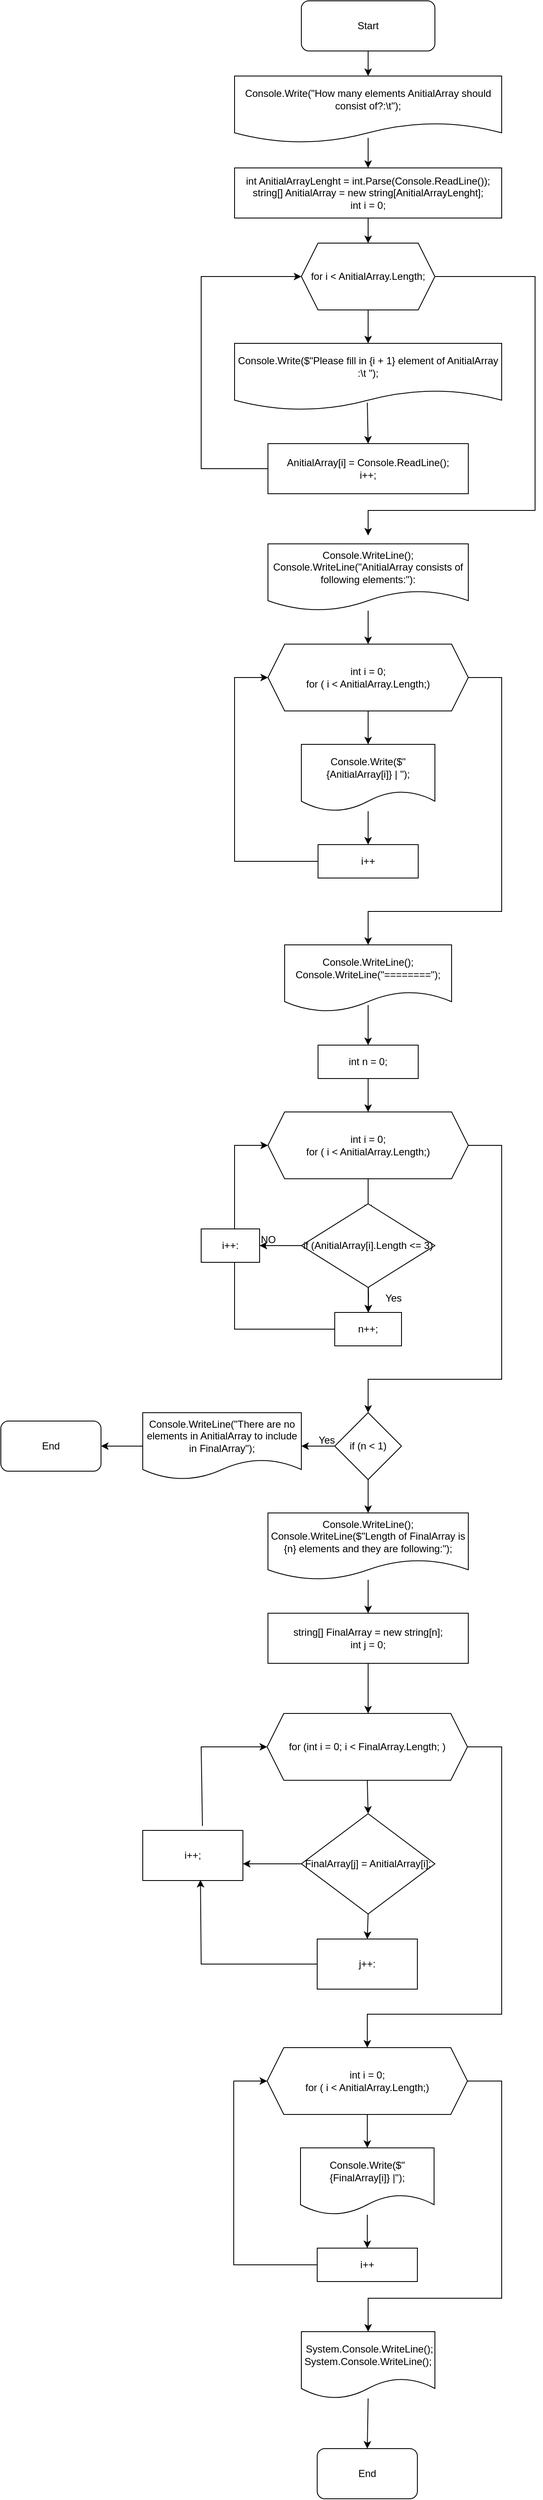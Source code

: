 <mxfile version="21.7.2" type="device">
  <diagram name="Page-1" id="8r4fMXOSR2Bxi0Z4lOqS">
    <mxGraphModel dx="1839" dy="1061" grid="1" gridSize="10" guides="1" tooltips="1" connect="1" arrows="1" fold="1" page="1" pageScale="1" pageWidth="850" pageHeight="1100" math="0" shadow="0">
      <root>
        <mxCell id="0" />
        <mxCell id="1" parent="0" />
        <mxCell id="-ReT07P_uxG84RTqIQM--1" value="Start" style="rounded=1;whiteSpace=wrap;html=1;" parent="1" vertex="1">
          <mxGeometry x="400" y="30" width="160" height="60" as="geometry" />
        </mxCell>
        <mxCell id="V94MXJL99yM79C6LurAm-3" value="" style="endArrow=classic;html=1;rounded=0;exitX=0.5;exitY=1;exitDx=0;exitDy=0;" edge="1" parent="1" source="-ReT07P_uxG84RTqIQM--1" target="V94MXJL99yM79C6LurAm-2">
          <mxGeometry width="50" height="50" relative="1" as="geometry">
            <mxPoint x="480" y="90" as="sourcePoint" />
            <mxPoint x="480" y="160" as="targetPoint" />
          </mxGeometry>
        </mxCell>
        <mxCell id="V94MXJL99yM79C6LurAm-2" value="Console.Write(&quot;How many elements AnitialArray should consist of?:\t&quot;);" style="shape=document;whiteSpace=wrap;html=1;boundedLbl=1;" vertex="1" parent="1">
          <mxGeometry x="320" y="120" width="320" height="80" as="geometry" />
        </mxCell>
        <mxCell id="V94MXJL99yM79C6LurAm-4" value="int AnitialArrayLenght = int.Parse(Console.ReadLine());&lt;br&gt;string[] AnitialArray = new string[AnitialArrayLenght];&lt;br&gt;int i = 0;" style="whiteSpace=wrap;html=1;" vertex="1" parent="1">
          <mxGeometry x="320" y="230" width="320" height="60" as="geometry" />
        </mxCell>
        <mxCell id="V94MXJL99yM79C6LurAm-9" value="" style="endArrow=classic;html=1;rounded=0;exitX=0.5;exitY=0.925;exitDx=0;exitDy=0;exitPerimeter=0;entryX=0.5;entryY=0;entryDx=0;entryDy=0;" edge="1" parent="1" source="V94MXJL99yM79C6LurAm-2" target="V94MXJL99yM79C6LurAm-4">
          <mxGeometry width="50" height="50" relative="1" as="geometry">
            <mxPoint x="400" y="320" as="sourcePoint" />
            <mxPoint x="450" y="270" as="targetPoint" />
          </mxGeometry>
        </mxCell>
        <mxCell id="V94MXJL99yM79C6LurAm-11" value="for&amp;nbsp;i &amp;lt; AnitialArray.Length;" style="shape=hexagon;perimeter=hexagonPerimeter2;whiteSpace=wrap;html=1;fixedSize=1;" vertex="1" parent="1">
          <mxGeometry x="400" y="320" width="160" height="80" as="geometry" />
        </mxCell>
        <mxCell id="V94MXJL99yM79C6LurAm-12" value="" style="endArrow=classic;html=1;rounded=0;exitX=0.5;exitY=1;exitDx=0;exitDy=0;entryX=0.5;entryY=0;entryDx=0;entryDy=0;" edge="1" parent="1" source="V94MXJL99yM79C6LurAm-4" target="V94MXJL99yM79C6LurAm-11">
          <mxGeometry width="50" height="50" relative="1" as="geometry">
            <mxPoint x="400" y="410" as="sourcePoint" />
            <mxPoint x="450" y="360" as="targetPoint" />
          </mxGeometry>
        </mxCell>
        <mxCell id="V94MXJL99yM79C6LurAm-13" value="Console.Write($&quot;Please fill in {i + 1} element of AnitialArray :\t &quot;);" style="shape=document;whiteSpace=wrap;html=1;boundedLbl=1;" vertex="1" parent="1">
          <mxGeometry x="320" y="440" width="320" height="80" as="geometry" />
        </mxCell>
        <mxCell id="V94MXJL99yM79C6LurAm-14" value="" style="endArrow=classic;html=1;rounded=0;exitX=0.5;exitY=1;exitDx=0;exitDy=0;entryX=0.5;entryY=0;entryDx=0;entryDy=0;" edge="1" parent="1" source="V94MXJL99yM79C6LurAm-11" target="V94MXJL99yM79C6LurAm-13">
          <mxGeometry width="50" height="50" relative="1" as="geometry">
            <mxPoint x="400" y="410" as="sourcePoint" />
            <mxPoint x="450" y="360" as="targetPoint" />
          </mxGeometry>
        </mxCell>
        <mxCell id="V94MXJL99yM79C6LurAm-15" value="AnitialArray[i] = Console.ReadLine();&lt;br&gt;i++;" style="rounded=0;whiteSpace=wrap;html=1;" vertex="1" parent="1">
          <mxGeometry x="360" y="560" width="240" height="60" as="geometry" />
        </mxCell>
        <mxCell id="V94MXJL99yM79C6LurAm-16" value="" style="endArrow=classic;html=1;rounded=0;exitX=0.497;exitY=0.888;exitDx=0;exitDy=0;exitPerimeter=0;entryX=0.5;entryY=0;entryDx=0;entryDy=0;" edge="1" parent="1" source="V94MXJL99yM79C6LurAm-13" target="V94MXJL99yM79C6LurAm-15">
          <mxGeometry width="50" height="50" relative="1" as="geometry">
            <mxPoint x="400" y="410" as="sourcePoint" />
            <mxPoint x="450" y="360" as="targetPoint" />
          </mxGeometry>
        </mxCell>
        <mxCell id="V94MXJL99yM79C6LurAm-17" value="" style="endArrow=classic;html=1;rounded=0;exitX=0;exitY=0.5;exitDx=0;exitDy=0;" edge="1" parent="1" source="V94MXJL99yM79C6LurAm-15">
          <mxGeometry width="50" height="50" relative="1" as="geometry">
            <mxPoint x="400" y="410" as="sourcePoint" />
            <mxPoint x="400" y="360" as="targetPoint" />
            <Array as="points">
              <mxPoint x="280" y="590" />
              <mxPoint x="280" y="360" />
            </Array>
          </mxGeometry>
        </mxCell>
        <mxCell id="V94MXJL99yM79C6LurAm-18" value="" style="endArrow=classic;html=1;rounded=0;exitX=1;exitY=0.5;exitDx=0;exitDy=0;" edge="1" parent="1" source="V94MXJL99yM79C6LurAm-11">
          <mxGeometry width="50" height="50" relative="1" as="geometry">
            <mxPoint x="590" y="370" as="sourcePoint" />
            <mxPoint x="480" y="670" as="targetPoint" />
            <Array as="points">
              <mxPoint x="680" y="360" />
              <mxPoint x="680" y="640" />
              <mxPoint x="480" y="640" />
            </Array>
          </mxGeometry>
        </mxCell>
        <mxCell id="V94MXJL99yM79C6LurAm-20" value="Console.WriteLine();&lt;br&gt;    Console.WriteLine(&quot;AnitialArray consists of following elements:&quot;):" style="shape=document;whiteSpace=wrap;html=1;boundedLbl=1;" vertex="1" parent="1">
          <mxGeometry x="360" y="680" width="240" height="80" as="geometry" />
        </mxCell>
        <mxCell id="V94MXJL99yM79C6LurAm-21" value="int n = 0;" style="rounded=0;whiteSpace=wrap;html=1;" vertex="1" parent="1">
          <mxGeometry x="420" y="1280" width="120" height="40" as="geometry" />
        </mxCell>
        <mxCell id="V94MXJL99yM79C6LurAm-22" value="" style="endArrow=classic;html=1;rounded=0;entryX=0.5;entryY=0;entryDx=0;entryDy=0;" edge="1" parent="1" target="V94MXJL99yM79C6LurAm-23">
          <mxGeometry width="50" height="50" relative="1" as="geometry">
            <mxPoint x="480" y="760" as="sourcePoint" />
            <mxPoint x="640" y="690" as="targetPoint" />
          </mxGeometry>
        </mxCell>
        <mxCell id="V94MXJL99yM79C6LurAm-23" value="int i = 0;&lt;br&gt;for ( i &amp;lt; AnitialArray.Length;)" style="shape=hexagon;perimeter=hexagonPerimeter2;whiteSpace=wrap;html=1;fixedSize=1;" vertex="1" parent="1">
          <mxGeometry x="360" y="800" width="240" height="80" as="geometry" />
        </mxCell>
        <mxCell id="V94MXJL99yM79C6LurAm-30" value="" style="edgeStyle=orthogonalEdgeStyle;rounded=0;orthogonalLoop=1;jettySize=auto;html=1;" edge="1" parent="1" source="V94MXJL99yM79C6LurAm-24" target="V94MXJL99yM79C6LurAm-26">
          <mxGeometry relative="1" as="geometry" />
        </mxCell>
        <mxCell id="V94MXJL99yM79C6LurAm-24" value="Console.Write($&quot;{AnitialArray[i]} | &quot;);" style="shape=document;whiteSpace=wrap;html=1;boundedLbl=1;" vertex="1" parent="1">
          <mxGeometry x="400" y="920" width="160" height="80" as="geometry" />
        </mxCell>
        <mxCell id="V94MXJL99yM79C6LurAm-25" value="" style="endArrow=classic;html=1;rounded=0;exitX=0.5;exitY=1;exitDx=0;exitDy=0;entryX=0.5;entryY=0;entryDx=0;entryDy=0;" edge="1" parent="1" source="V94MXJL99yM79C6LurAm-23" target="V94MXJL99yM79C6LurAm-24">
          <mxGeometry width="50" height="50" relative="1" as="geometry">
            <mxPoint x="590" y="860" as="sourcePoint" />
            <mxPoint x="640" y="810" as="targetPoint" />
          </mxGeometry>
        </mxCell>
        <mxCell id="V94MXJL99yM79C6LurAm-26" value="i++" style="rounded=0;whiteSpace=wrap;html=1;" vertex="1" parent="1">
          <mxGeometry x="420" y="1040" width="120" height="40" as="geometry" />
        </mxCell>
        <mxCell id="V94MXJL99yM79C6LurAm-31" value="" style="endArrow=classic;html=1;rounded=0;exitX=0;exitY=0.5;exitDx=0;exitDy=0;entryX=0;entryY=0.5;entryDx=0;entryDy=0;" edge="1" parent="1" source="V94MXJL99yM79C6LurAm-26" target="V94MXJL99yM79C6LurAm-23">
          <mxGeometry width="50" height="50" relative="1" as="geometry">
            <mxPoint x="590" y="990" as="sourcePoint" />
            <mxPoint x="320" y="840" as="targetPoint" />
            <Array as="points">
              <mxPoint x="320" y="1060" />
              <mxPoint x="320" y="840" />
            </Array>
          </mxGeometry>
        </mxCell>
        <mxCell id="V94MXJL99yM79C6LurAm-32" value="Console.WriteLine();&lt;br/&gt;    Console.WriteLine(&quot;========&quot;);" style="shape=document;whiteSpace=wrap;html=1;boundedLbl=1;" vertex="1" parent="1">
          <mxGeometry x="380" y="1160" width="200" height="80" as="geometry" />
        </mxCell>
        <mxCell id="V94MXJL99yM79C6LurAm-33" value="" style="endArrow=classic;html=1;rounded=0;exitX=1;exitY=0.5;exitDx=0;exitDy=0;entryX=0.5;entryY=0;entryDx=0;entryDy=0;" edge="1" parent="1" source="V94MXJL99yM79C6LurAm-23" target="V94MXJL99yM79C6LurAm-32">
          <mxGeometry width="50" height="50" relative="1" as="geometry">
            <mxPoint x="590" y="1110" as="sourcePoint" />
            <mxPoint x="640" y="1060" as="targetPoint" />
            <Array as="points">
              <mxPoint x="640" y="840" />
              <mxPoint x="640" y="1120" />
              <mxPoint x="480" y="1120" />
            </Array>
          </mxGeometry>
        </mxCell>
        <mxCell id="V94MXJL99yM79C6LurAm-34" value="" style="endArrow=classic;html=1;rounded=0;exitX=0.5;exitY=0.9;exitDx=0;exitDy=0;exitPerimeter=0;entryX=0.5;entryY=0;entryDx=0;entryDy=0;" edge="1" parent="1" source="V94MXJL99yM79C6LurAm-32" target="V94MXJL99yM79C6LurAm-21">
          <mxGeometry width="50" height="50" relative="1" as="geometry">
            <mxPoint x="590" y="1240" as="sourcePoint" />
            <mxPoint x="640" y="1190" as="targetPoint" />
          </mxGeometry>
        </mxCell>
        <mxCell id="V94MXJL99yM79C6LurAm-36" value="int i = 0;&lt;br&gt;for ( i &amp;lt; AnitialArray.Length;)" style="shape=hexagon;perimeter=hexagonPerimeter2;whiteSpace=wrap;html=1;fixedSize=1;" vertex="1" parent="1">
          <mxGeometry x="360" y="1360" width="240" height="80" as="geometry" />
        </mxCell>
        <mxCell id="V94MXJL99yM79C6LurAm-37" value="" style="edgeStyle=orthogonalEdgeStyle;rounded=0;orthogonalLoop=1;jettySize=auto;html=1;" edge="1" parent="1">
          <mxGeometry relative="1" as="geometry">
            <mxPoint x="480" y="1600" as="targetPoint" />
            <mxPoint x="480" y="1560" as="sourcePoint" />
          </mxGeometry>
        </mxCell>
        <mxCell id="V94MXJL99yM79C6LurAm-39" value="" style="endArrow=classic;html=1;rounded=0;exitX=0.5;exitY=1;exitDx=0;exitDy=0;entryX=0.5;entryY=0;entryDx=0;entryDy=0;" edge="1" parent="1" source="V94MXJL99yM79C6LurAm-36">
          <mxGeometry width="50" height="50" relative="1" as="geometry">
            <mxPoint x="590" y="1420" as="sourcePoint" />
            <mxPoint x="480" y="1480" as="targetPoint" />
          </mxGeometry>
        </mxCell>
        <mxCell id="V94MXJL99yM79C6LurAm-40" value="" style="endArrow=classic;html=1;rounded=0;exitX=0;exitY=0.5;exitDx=0;exitDy=0;entryX=0;entryY=0.5;entryDx=0;entryDy=0;" edge="1" parent="1" target="V94MXJL99yM79C6LurAm-36" source="V94MXJL99yM79C6LurAm-46">
          <mxGeometry width="50" height="50" relative="1" as="geometry">
            <mxPoint x="420" y="1620" as="sourcePoint" />
            <mxPoint x="320" y="1400" as="targetPoint" />
            <Array as="points">
              <mxPoint x="320" y="1620" />
              <mxPoint x="320" y="1400" />
            </Array>
          </mxGeometry>
        </mxCell>
        <mxCell id="V94MXJL99yM79C6LurAm-44" style="edgeStyle=orthogonalEdgeStyle;rounded=0;orthogonalLoop=1;jettySize=auto;html=1;exitX=0.5;exitY=1;exitDx=0;exitDy=0;" edge="1" parent="1" source="V94MXJL99yM79C6LurAm-43">
          <mxGeometry relative="1" as="geometry">
            <mxPoint x="480.353" y="1600" as="targetPoint" />
          </mxGeometry>
        </mxCell>
        <mxCell id="V94MXJL99yM79C6LurAm-43" value="if (AnitialArray[i].Length &amp;lt;= 3)" style="rhombus;whiteSpace=wrap;html=1;" vertex="1" parent="1">
          <mxGeometry x="400" y="1470" width="160" height="100" as="geometry" />
        </mxCell>
        <mxCell id="V94MXJL99yM79C6LurAm-46" value="n++;&lt;br&gt;" style="rounded=0;whiteSpace=wrap;html=1;" vertex="1" parent="1">
          <mxGeometry x="440" y="1600" width="80" height="40" as="geometry" />
        </mxCell>
        <mxCell id="V94MXJL99yM79C6LurAm-48" value="NO" style="text;html=1;align=center;verticalAlign=middle;resizable=0;points=[];autosize=1;strokeColor=none;fillColor=none;" vertex="1" parent="1">
          <mxGeometry x="340" y="1498" width="40" height="30" as="geometry" />
        </mxCell>
        <mxCell id="V94MXJL99yM79C6LurAm-49" value="Yes" style="text;html=1;align=center;verticalAlign=middle;resizable=0;points=[];autosize=1;strokeColor=none;fillColor=none;" vertex="1" parent="1">
          <mxGeometry x="490" y="1568" width="40" height="30" as="geometry" />
        </mxCell>
        <mxCell id="V94MXJL99yM79C6LurAm-50" value="" style="endArrow=classic;html=1;rounded=0;exitX=0;exitY=0.5;exitDx=0;exitDy=0;" edge="1" parent="1" source="V94MXJL99yM79C6LurAm-66">
          <mxGeometry width="50" height="50" relative="1" as="geometry">
            <mxPoint x="550" y="1430" as="sourcePoint" />
            <mxPoint x="320" y="1520" as="targetPoint" />
          </mxGeometry>
        </mxCell>
        <mxCell id="V94MXJL99yM79C6LurAm-51" value="" style="endArrow=classic;html=1;rounded=0;exitX=0.5;exitY=1;exitDx=0;exitDy=0;entryX=0.5;entryY=0;entryDx=0;entryDy=0;" edge="1" parent="1" source="V94MXJL99yM79C6LurAm-21" target="V94MXJL99yM79C6LurAm-36">
          <mxGeometry width="50" height="50" relative="1" as="geometry">
            <mxPoint x="550" y="1430" as="sourcePoint" />
            <mxPoint x="600" y="1380" as="targetPoint" />
          </mxGeometry>
        </mxCell>
        <mxCell id="V94MXJL99yM79C6LurAm-52" value="if (n &amp;lt; 1)" style="rhombus;whiteSpace=wrap;html=1;" vertex="1" parent="1">
          <mxGeometry x="440" y="1720" width="80" height="80" as="geometry" />
        </mxCell>
        <mxCell id="V94MXJL99yM79C6LurAm-54" value="" style="endArrow=classic;html=1;rounded=0;entryX=0.5;entryY=0;entryDx=0;entryDy=0;" edge="1" parent="1" target="V94MXJL99yM79C6LurAm-52">
          <mxGeometry width="50" height="50" relative="1" as="geometry">
            <mxPoint x="600" y="1400" as="sourcePoint" />
            <mxPoint x="650" y="1350" as="targetPoint" />
            <Array as="points">
              <mxPoint x="640" y="1400" />
              <mxPoint x="640" y="1680" />
              <mxPoint x="480" y="1680" />
            </Array>
          </mxGeometry>
        </mxCell>
        <mxCell id="V94MXJL99yM79C6LurAm-56" value="" style="endArrow=classic;html=1;rounded=0;exitX=0;exitY=0.5;exitDx=0;exitDy=0;" edge="1" parent="1" source="V94MXJL99yM79C6LurAm-52">
          <mxGeometry width="50" height="50" relative="1" as="geometry">
            <mxPoint x="550" y="1720" as="sourcePoint" />
            <mxPoint x="400" y="1760" as="targetPoint" />
          </mxGeometry>
        </mxCell>
        <mxCell id="V94MXJL99yM79C6LurAm-57" value="Console.WriteLine(&quot;There are no elements in AnitialArray to include in FinalArray&quot;);" style="shape=document;whiteSpace=wrap;html=1;boundedLbl=1;" vertex="1" parent="1">
          <mxGeometry x="210" y="1720" width="190" height="80" as="geometry" />
        </mxCell>
        <mxCell id="V94MXJL99yM79C6LurAm-58" value="Yes" style="text;html=1;align=center;verticalAlign=middle;resizable=0;points=[];autosize=1;strokeColor=none;fillColor=none;" vertex="1" parent="1">
          <mxGeometry x="410" y="1738" width="40" height="30" as="geometry" />
        </mxCell>
        <mxCell id="V94MXJL99yM79C6LurAm-59" value="" style="endArrow=classic;html=1;rounded=0;exitX=0;exitY=0.5;exitDx=0;exitDy=0;" edge="1" parent="1" source="V94MXJL99yM79C6LurAm-57">
          <mxGeometry width="50" height="50" relative="1" as="geometry">
            <mxPoint x="550" y="1720" as="sourcePoint" />
            <mxPoint x="160" y="1760" as="targetPoint" />
          </mxGeometry>
        </mxCell>
        <mxCell id="V94MXJL99yM79C6LurAm-60" value="End" style="rounded=1;whiteSpace=wrap;html=1;" vertex="1" parent="1">
          <mxGeometry x="40" y="1730" width="120" height="60" as="geometry" />
        </mxCell>
        <mxCell id="V94MXJL99yM79C6LurAm-61" value="Console.WriteLine();&lt;br/&gt;        Console.WriteLine($&quot;Length of FinalArray is {n} elements and they are following:&quot;);" style="shape=document;whiteSpace=wrap;html=1;boundedLbl=1;" vertex="1" parent="1">
          <mxGeometry x="360" y="1840" width="240" height="80" as="geometry" />
        </mxCell>
        <mxCell id="V94MXJL99yM79C6LurAm-62" value="" style="endArrow=classic;html=1;rounded=0;exitX=0.5;exitY=1;exitDx=0;exitDy=0;entryX=0.5;entryY=0;entryDx=0;entryDy=0;" edge="1" parent="1" source="V94MXJL99yM79C6LurAm-52" target="V94MXJL99yM79C6LurAm-61">
          <mxGeometry width="50" height="50" relative="1" as="geometry">
            <mxPoint x="550" y="1600" as="sourcePoint" />
            <mxPoint x="600" y="1550" as="targetPoint" />
          </mxGeometry>
        </mxCell>
        <mxCell id="V94MXJL99yM79C6LurAm-63" value="" style="endArrow=classic;html=1;rounded=0;" edge="1" parent="1" source="V94MXJL99yM79C6LurAm-61" target="V94MXJL99yM79C6LurAm-64">
          <mxGeometry width="50" height="50" relative="1" as="geometry">
            <mxPoint x="550" y="1740" as="sourcePoint" />
            <mxPoint x="600" y="1690" as="targetPoint" />
          </mxGeometry>
        </mxCell>
        <mxCell id="V94MXJL99yM79C6LurAm-64" value="string[] FinalArray = new string[n];&lt;br&gt;int j = 0;" style="rounded=0;whiteSpace=wrap;html=1;" vertex="1" parent="1">
          <mxGeometry x="360" y="1960" width="240" height="60" as="geometry" />
        </mxCell>
        <mxCell id="V94MXJL99yM79C6LurAm-67" value="" style="endArrow=classic;html=1;rounded=0;exitX=0.5;exitY=1;exitDx=0;exitDy=0;" edge="1" parent="1" source="V94MXJL99yM79C6LurAm-64">
          <mxGeometry width="50" height="50" relative="1" as="geometry">
            <mxPoint x="560" y="2180" as="sourcePoint" />
            <mxPoint x="480" y="2080" as="targetPoint" />
          </mxGeometry>
        </mxCell>
        <mxCell id="V94MXJL99yM79C6LurAm-68" value="for (int i = 0; i &amp;lt; FinalArray.Length; )" style="shape=hexagon;perimeter=hexagonPerimeter2;whiteSpace=wrap;html=1;fixedSize=1;" vertex="1" parent="1">
          <mxGeometry x="359" y="2080" width="240" height="80" as="geometry" />
        </mxCell>
        <mxCell id="V94MXJL99yM79C6LurAm-70" value="i++;" style="rounded=0;whiteSpace=wrap;html=1;" vertex="1" parent="1">
          <mxGeometry x="210" y="2220" width="120" height="60" as="geometry" />
        </mxCell>
        <mxCell id="V94MXJL99yM79C6LurAm-71" value="FinalArray[j] = AnitialArray[i];" style="rhombus;whiteSpace=wrap;html=1;" vertex="1" parent="1">
          <mxGeometry x="400" y="2200" width="160" height="120" as="geometry" />
        </mxCell>
        <mxCell id="V94MXJL99yM79C6LurAm-72" value="j++:" style="rounded=0;whiteSpace=wrap;html=1;" vertex="1" parent="1">
          <mxGeometry x="419" y="2350" width="120" height="60" as="geometry" />
        </mxCell>
        <mxCell id="V94MXJL99yM79C6LurAm-73" value="" style="endArrow=classic;html=1;rounded=0;exitX=0.5;exitY=1;exitDx=0;exitDy=0;entryX=0.5;entryY=0;entryDx=0;entryDy=0;" edge="1" parent="1" source="V94MXJL99yM79C6LurAm-68" target="V94MXJL99yM79C6LurAm-71">
          <mxGeometry width="50" height="50" relative="1" as="geometry">
            <mxPoint x="560" y="2320" as="sourcePoint" />
            <mxPoint x="610" y="2270" as="targetPoint" />
          </mxGeometry>
        </mxCell>
        <mxCell id="V94MXJL99yM79C6LurAm-74" value="" style="endArrow=classic;html=1;rounded=0;exitX=0.5;exitY=1;exitDx=0;exitDy=0;entryX=0.5;entryY=0;entryDx=0;entryDy=0;" edge="1" parent="1" source="V94MXJL99yM79C6LurAm-71" target="V94MXJL99yM79C6LurAm-72">
          <mxGeometry width="50" height="50" relative="1" as="geometry">
            <mxPoint x="560" y="2320" as="sourcePoint" />
            <mxPoint x="610" y="2270" as="targetPoint" />
          </mxGeometry>
        </mxCell>
        <mxCell id="V94MXJL99yM79C6LurAm-75" value="" style="endArrow=classic;html=1;rounded=0;exitX=0;exitY=0.5;exitDx=0;exitDy=0;entryX=0.576;entryY=0.988;entryDx=0;entryDy=0;entryPerimeter=0;" edge="1" parent="1" source="V94MXJL99yM79C6LurAm-72" target="V94MXJL99yM79C6LurAm-70">
          <mxGeometry width="50" height="50" relative="1" as="geometry">
            <mxPoint x="560" y="2320" as="sourcePoint" />
            <mxPoint x="610" y="2270" as="targetPoint" />
            <Array as="points">
              <mxPoint x="280" y="2380" />
            </Array>
          </mxGeometry>
        </mxCell>
        <mxCell id="V94MXJL99yM79C6LurAm-76" value="" style="endArrow=classic;html=1;rounded=0;exitX=0;exitY=0.5;exitDx=0;exitDy=0;" edge="1" parent="1" source="V94MXJL99yM79C6LurAm-71">
          <mxGeometry width="50" height="50" relative="1" as="geometry">
            <mxPoint x="560" y="2320" as="sourcePoint" />
            <mxPoint x="330" y="2260" as="targetPoint" />
          </mxGeometry>
        </mxCell>
        <mxCell id="V94MXJL99yM79C6LurAm-77" value="int i = 0;&lt;br&gt;for ( i &amp;lt; AnitialArray.Length;)" style="shape=hexagon;perimeter=hexagonPerimeter2;whiteSpace=wrap;html=1;fixedSize=1;" vertex="1" parent="1">
          <mxGeometry x="359" y="2480" width="240" height="80" as="geometry" />
        </mxCell>
        <mxCell id="V94MXJL99yM79C6LurAm-78" value="" style="edgeStyle=orthogonalEdgeStyle;rounded=0;orthogonalLoop=1;jettySize=auto;html=1;" edge="1" parent="1" source="V94MXJL99yM79C6LurAm-79" target="V94MXJL99yM79C6LurAm-81">
          <mxGeometry relative="1" as="geometry" />
        </mxCell>
        <mxCell id="V94MXJL99yM79C6LurAm-79" value="Console.Write($&quot; {FinalArray[i]} |&quot;);" style="shape=document;whiteSpace=wrap;html=1;boundedLbl=1;" vertex="1" parent="1">
          <mxGeometry x="399" y="2600" width="160" height="80" as="geometry" />
        </mxCell>
        <mxCell id="V94MXJL99yM79C6LurAm-80" value="" style="endArrow=classic;html=1;rounded=0;exitX=0.5;exitY=1;exitDx=0;exitDy=0;entryX=0.5;entryY=0;entryDx=0;entryDy=0;" edge="1" parent="1" source="V94MXJL99yM79C6LurAm-77" target="V94MXJL99yM79C6LurAm-79">
          <mxGeometry width="50" height="50" relative="1" as="geometry">
            <mxPoint x="589" y="2540" as="sourcePoint" />
            <mxPoint x="639" y="2490" as="targetPoint" />
          </mxGeometry>
        </mxCell>
        <mxCell id="V94MXJL99yM79C6LurAm-81" value="i++" style="rounded=0;whiteSpace=wrap;html=1;" vertex="1" parent="1">
          <mxGeometry x="419" y="2720" width="120" height="40" as="geometry" />
        </mxCell>
        <mxCell id="V94MXJL99yM79C6LurAm-82" value="" style="endArrow=classic;html=1;rounded=0;exitX=0;exitY=0.5;exitDx=0;exitDy=0;entryX=0;entryY=0.5;entryDx=0;entryDy=0;" edge="1" parent="1" source="V94MXJL99yM79C6LurAm-81" target="V94MXJL99yM79C6LurAm-77">
          <mxGeometry width="50" height="50" relative="1" as="geometry">
            <mxPoint x="589" y="2670" as="sourcePoint" />
            <mxPoint x="319" y="2520" as="targetPoint" />
            <Array as="points">
              <mxPoint x="319" y="2740" />
              <mxPoint x="319" y="2520" />
            </Array>
          </mxGeometry>
        </mxCell>
        <mxCell id="V94MXJL99yM79C6LurAm-83" value="&amp;nbsp;System.Console.WriteLine();&lt;br/&gt;        System.Console.WriteLine();" style="shape=document;whiteSpace=wrap;html=1;boundedLbl=1;" vertex="1" parent="1">
          <mxGeometry x="400" y="2820" width="160" height="80" as="geometry" />
        </mxCell>
        <mxCell id="V94MXJL99yM79C6LurAm-84" value="" style="endArrow=classic;html=1;rounded=0;entryX=0;entryY=0.5;entryDx=0;entryDy=0;exitX=0.596;exitY=-0.09;exitDx=0;exitDy=0;exitPerimeter=0;" edge="1" parent="1" source="V94MXJL99yM79C6LurAm-70" target="V94MXJL99yM79C6LurAm-68">
          <mxGeometry width="50" height="50" relative="1" as="geometry">
            <mxPoint x="560" y="2470" as="sourcePoint" />
            <mxPoint x="610" y="2420" as="targetPoint" />
            <Array as="points">
              <mxPoint x="280" y="2120" />
            </Array>
          </mxGeometry>
        </mxCell>
        <mxCell id="V94MXJL99yM79C6LurAm-85" value="" style="endArrow=classic;html=1;rounded=0;exitX=1;exitY=0.5;exitDx=0;exitDy=0;" edge="1" parent="1" source="V94MXJL99yM79C6LurAm-68">
          <mxGeometry width="50" height="50" relative="1" as="geometry">
            <mxPoint x="560" y="2470" as="sourcePoint" />
            <mxPoint x="479" y="2480" as="targetPoint" />
            <Array as="points">
              <mxPoint x="640" y="2120" />
              <mxPoint x="640" y="2440" />
              <mxPoint x="479" y="2440" />
            </Array>
          </mxGeometry>
        </mxCell>
        <mxCell id="V94MXJL99yM79C6LurAm-86" value="" style="endArrow=classic;html=1;rounded=0;entryX=0.5;entryY=0;entryDx=0;entryDy=0;exitX=1;exitY=0.5;exitDx=0;exitDy=0;" edge="1" parent="1" source="V94MXJL99yM79C6LurAm-77" target="V94MXJL99yM79C6LurAm-83">
          <mxGeometry width="50" height="50" relative="1" as="geometry">
            <mxPoint x="480" y="2900" as="sourcePoint" />
            <mxPoint x="530" y="2850" as="targetPoint" />
            <Array as="points">
              <mxPoint x="640" y="2520" />
              <mxPoint x="640" y="2780" />
              <mxPoint x="480" y="2780" />
            </Array>
          </mxGeometry>
        </mxCell>
        <mxCell id="V94MXJL99yM79C6LurAm-87" value="End" style="rounded=1;whiteSpace=wrap;html=1;" vertex="1" parent="1">
          <mxGeometry x="419" y="2960" width="120" height="60" as="geometry" />
        </mxCell>
        <mxCell id="V94MXJL99yM79C6LurAm-88" value="" style="endArrow=classic;html=1;rounded=0;entryX=0.5;entryY=0;entryDx=0;entryDy=0;" edge="1" parent="1" target="V94MXJL99yM79C6LurAm-87">
          <mxGeometry width="50" height="50" relative="1" as="geometry">
            <mxPoint x="480" y="2900" as="sourcePoint" />
            <mxPoint x="530" y="2850" as="targetPoint" />
          </mxGeometry>
        </mxCell>
        <mxCell id="V94MXJL99yM79C6LurAm-89" value="" style="endArrow=classic;html=1;rounded=0;exitX=0;exitY=0.5;exitDx=0;exitDy=0;" edge="1" parent="1" source="V94MXJL99yM79C6LurAm-43" target="V94MXJL99yM79C6LurAm-66">
          <mxGeometry width="50" height="50" relative="1" as="geometry">
            <mxPoint x="400" y="1520" as="sourcePoint" />
            <mxPoint x="320" y="1520" as="targetPoint" />
          </mxGeometry>
        </mxCell>
        <mxCell id="V94MXJL99yM79C6LurAm-66" value="i++:" style="rounded=0;whiteSpace=wrap;html=1;" vertex="1" parent="1">
          <mxGeometry x="280" y="1500" width="70" height="40" as="geometry" />
        </mxCell>
      </root>
    </mxGraphModel>
  </diagram>
</mxfile>
